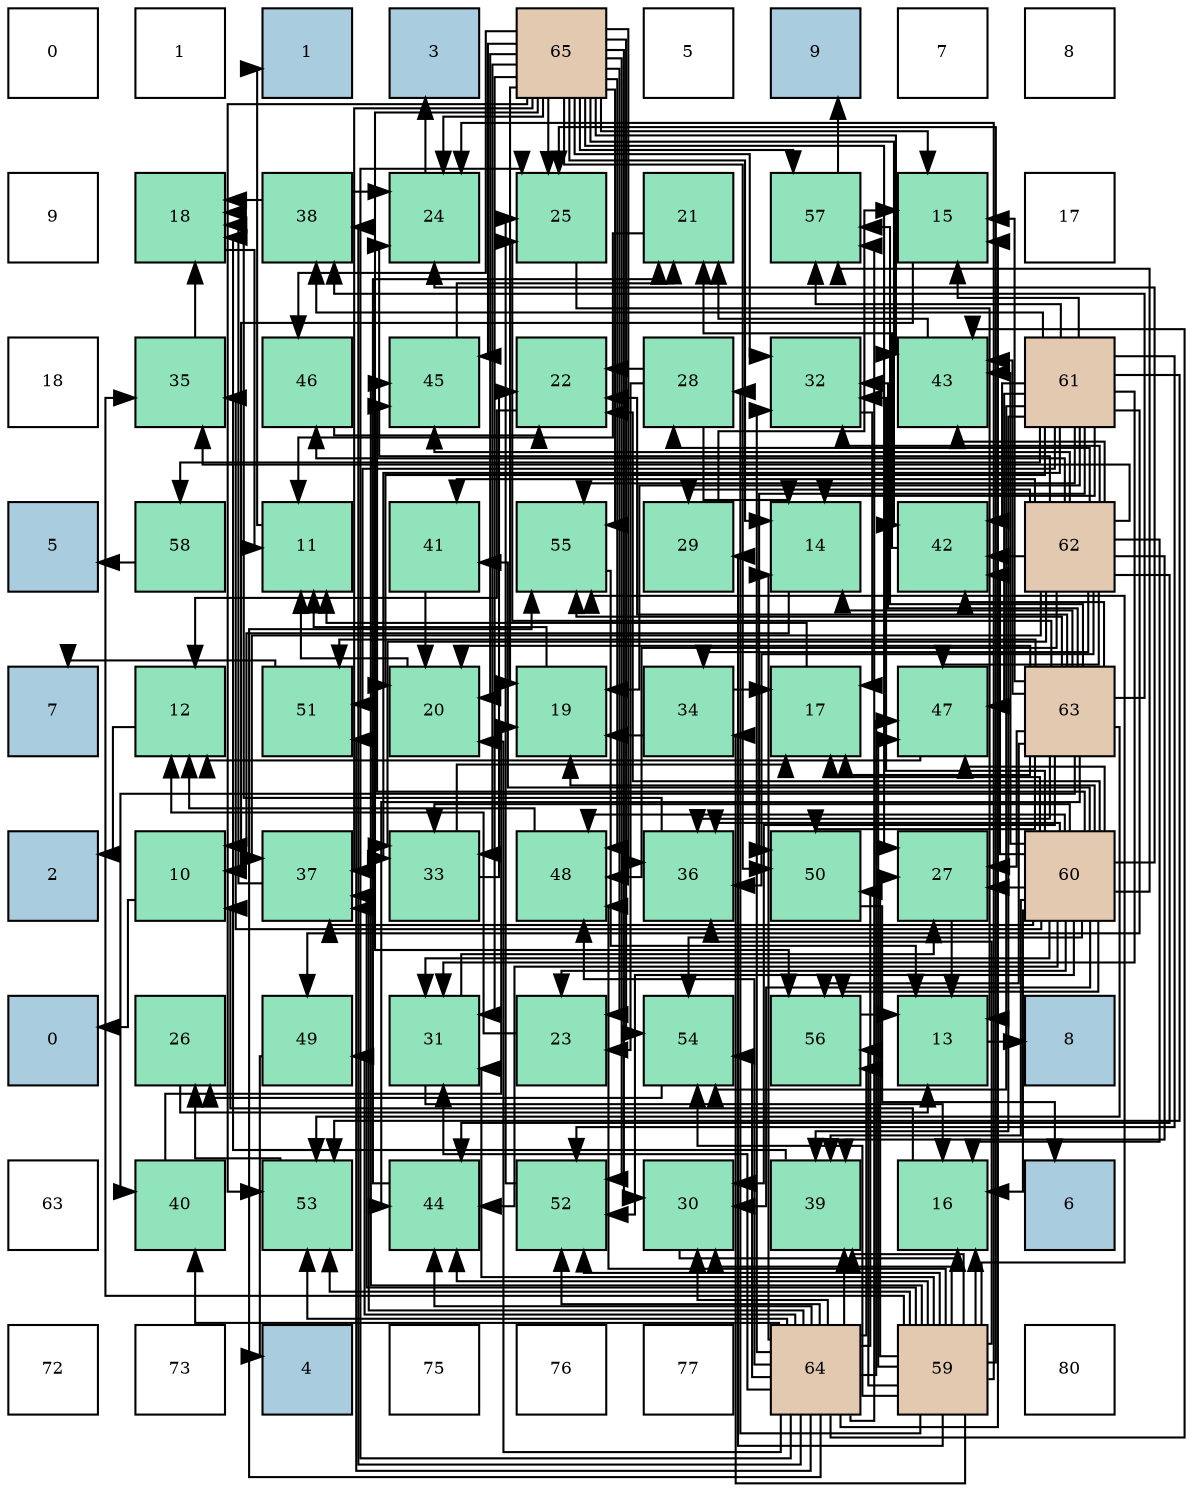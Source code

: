 digraph layout{
 rankdir=TB;
 splines=ortho;
 node [style=filled shape=square fixedsize=true width=0.6];
0[label="0", fontsize=8, fillcolor="#ffffff"];
1[label="1", fontsize=8, fillcolor="#ffffff"];
2[label="1", fontsize=8, fillcolor="#a9ccde"];
3[label="3", fontsize=8, fillcolor="#a9ccde"];
4[label="65", fontsize=8, fillcolor="#e3c9af"];
5[label="5", fontsize=8, fillcolor="#ffffff"];
6[label="9", fontsize=8, fillcolor="#a9ccde"];
7[label="7", fontsize=8, fillcolor="#ffffff"];
8[label="8", fontsize=8, fillcolor="#ffffff"];
9[label="9", fontsize=8, fillcolor="#ffffff"];
10[label="18", fontsize=8, fillcolor="#91e3bb"];
11[label="38", fontsize=8, fillcolor="#91e3bb"];
12[label="24", fontsize=8, fillcolor="#91e3bb"];
13[label="25", fontsize=8, fillcolor="#91e3bb"];
14[label="21", fontsize=8, fillcolor="#91e3bb"];
15[label="57", fontsize=8, fillcolor="#91e3bb"];
16[label="15", fontsize=8, fillcolor="#91e3bb"];
17[label="17", fontsize=8, fillcolor="#ffffff"];
18[label="18", fontsize=8, fillcolor="#ffffff"];
19[label="35", fontsize=8, fillcolor="#91e3bb"];
20[label="46", fontsize=8, fillcolor="#91e3bb"];
21[label="45", fontsize=8, fillcolor="#91e3bb"];
22[label="22", fontsize=8, fillcolor="#91e3bb"];
23[label="28", fontsize=8, fillcolor="#91e3bb"];
24[label="32", fontsize=8, fillcolor="#91e3bb"];
25[label="43", fontsize=8, fillcolor="#91e3bb"];
26[label="61", fontsize=8, fillcolor="#e3c9af"];
27[label="5", fontsize=8, fillcolor="#a9ccde"];
28[label="58", fontsize=8, fillcolor="#91e3bb"];
29[label="11", fontsize=8, fillcolor="#91e3bb"];
30[label="41", fontsize=8, fillcolor="#91e3bb"];
31[label="55", fontsize=8, fillcolor="#91e3bb"];
32[label="29", fontsize=8, fillcolor="#91e3bb"];
33[label="14", fontsize=8, fillcolor="#91e3bb"];
34[label="42", fontsize=8, fillcolor="#91e3bb"];
35[label="62", fontsize=8, fillcolor="#e3c9af"];
36[label="7", fontsize=8, fillcolor="#a9ccde"];
37[label="12", fontsize=8, fillcolor="#91e3bb"];
38[label="51", fontsize=8, fillcolor="#91e3bb"];
39[label="20", fontsize=8, fillcolor="#91e3bb"];
40[label="19", fontsize=8, fillcolor="#91e3bb"];
41[label="34", fontsize=8, fillcolor="#91e3bb"];
42[label="17", fontsize=8, fillcolor="#91e3bb"];
43[label="47", fontsize=8, fillcolor="#91e3bb"];
44[label="63", fontsize=8, fillcolor="#e3c9af"];
45[label="2", fontsize=8, fillcolor="#a9ccde"];
46[label="10", fontsize=8, fillcolor="#91e3bb"];
47[label="37", fontsize=8, fillcolor="#91e3bb"];
48[label="33", fontsize=8, fillcolor="#91e3bb"];
49[label="48", fontsize=8, fillcolor="#91e3bb"];
50[label="36", fontsize=8, fillcolor="#91e3bb"];
51[label="50", fontsize=8, fillcolor="#91e3bb"];
52[label="27", fontsize=8, fillcolor="#91e3bb"];
53[label="60", fontsize=8, fillcolor="#e3c9af"];
54[label="0", fontsize=8, fillcolor="#a9ccde"];
55[label="26", fontsize=8, fillcolor="#91e3bb"];
56[label="49", fontsize=8, fillcolor="#91e3bb"];
57[label="31", fontsize=8, fillcolor="#91e3bb"];
58[label="23", fontsize=8, fillcolor="#91e3bb"];
59[label="54", fontsize=8, fillcolor="#91e3bb"];
60[label="56", fontsize=8, fillcolor="#91e3bb"];
61[label="13", fontsize=8, fillcolor="#91e3bb"];
62[label="8", fontsize=8, fillcolor="#a9ccde"];
63[label="63", fontsize=8, fillcolor="#ffffff"];
64[label="40", fontsize=8, fillcolor="#91e3bb"];
65[label="53", fontsize=8, fillcolor="#91e3bb"];
66[label="44", fontsize=8, fillcolor="#91e3bb"];
67[label="52", fontsize=8, fillcolor="#91e3bb"];
68[label="30", fontsize=8, fillcolor="#91e3bb"];
69[label="39", fontsize=8, fillcolor="#91e3bb"];
70[label="16", fontsize=8, fillcolor="#91e3bb"];
71[label="6", fontsize=8, fillcolor="#a9ccde"];
72[label="72", fontsize=8, fillcolor="#ffffff"];
73[label="73", fontsize=8, fillcolor="#ffffff"];
74[label="4", fontsize=8, fillcolor="#a9ccde"];
75[label="75", fontsize=8, fillcolor="#ffffff"];
76[label="76", fontsize=8, fillcolor="#ffffff"];
77[label="77", fontsize=8, fillcolor="#ffffff"];
78[label="64", fontsize=8, fillcolor="#e3c9af"];
79[label="59", fontsize=8, fillcolor="#e3c9af"];
80[label="80", fontsize=8, fillcolor="#ffffff"];
edge [constraint=false, style=vis];46 -> 54;
29 -> 2;
37 -> 45;
61 -> 62;
33 -> 46;
16 -> 46;
70 -> 46;
42 -> 29;
10 -> 29;
40 -> 29;
39 -> 29;
14 -> 29;
22 -> 37;
58 -> 37;
12 -> 3;
13 -> 61;
55 -> 61;
52 -> 61;
23 -> 33;
23 -> 22;
23 -> 58;
32 -> 16;
68 -> 70;
57 -> 70;
57 -> 52;
24 -> 42;
48 -> 42;
48 -> 22;
41 -> 42;
41 -> 40;
19 -> 10;
50 -> 10;
47 -> 10;
11 -> 10;
11 -> 12;
69 -> 10;
64 -> 40;
30 -> 39;
34 -> 14;
25 -> 14;
66 -> 14;
21 -> 14;
20 -> 22;
43 -> 37;
49 -> 37;
56 -> 74;
51 -> 71;
38 -> 36;
67 -> 13;
65 -> 55;
59 -> 55;
31 -> 61;
60 -> 61;
15 -> 6;
28 -> 27;
79 -> 70;
79 -> 12;
79 -> 13;
79 -> 52;
79 -> 23;
79 -> 32;
79 -> 68;
79 -> 57;
79 -> 41;
79 -> 19;
79 -> 50;
79 -> 47;
79 -> 69;
79 -> 66;
79 -> 21;
79 -> 43;
79 -> 49;
79 -> 67;
79 -> 65;
79 -> 59;
79 -> 31;
79 -> 60;
53 -> 70;
53 -> 42;
53 -> 40;
53 -> 22;
53 -> 58;
53 -> 12;
53 -> 52;
53 -> 68;
53 -> 57;
53 -> 24;
53 -> 48;
53 -> 19;
53 -> 50;
53 -> 47;
53 -> 69;
53 -> 30;
53 -> 34;
53 -> 25;
53 -> 66;
53 -> 21;
53 -> 43;
53 -> 49;
53 -> 67;
53 -> 59;
53 -> 60;
53 -> 15;
26 -> 33;
26 -> 16;
26 -> 40;
26 -> 39;
26 -> 57;
26 -> 48;
26 -> 11;
26 -> 69;
26 -> 34;
26 -> 43;
26 -> 56;
26 -> 51;
26 -> 38;
26 -> 67;
26 -> 65;
26 -> 59;
26 -> 31;
26 -> 15;
26 -> 28;
35 -> 70;
35 -> 12;
35 -> 23;
35 -> 32;
35 -> 24;
35 -> 48;
35 -> 41;
35 -> 19;
35 -> 50;
35 -> 47;
35 -> 69;
35 -> 30;
35 -> 34;
35 -> 25;
35 -> 66;
35 -> 21;
35 -> 20;
35 -> 43;
35 -> 49;
44 -> 33;
44 -> 16;
44 -> 42;
44 -> 39;
44 -> 22;
44 -> 13;
44 -> 52;
44 -> 68;
44 -> 24;
44 -> 50;
44 -> 11;
44 -> 64;
44 -> 34;
44 -> 25;
44 -> 66;
44 -> 51;
44 -> 38;
44 -> 65;
44 -> 31;
44 -> 60;
44 -> 15;
78 -> 33;
78 -> 16;
78 -> 39;
78 -> 13;
78 -> 68;
78 -> 57;
78 -> 24;
78 -> 47;
78 -> 11;
78 -> 69;
78 -> 64;
78 -> 25;
78 -> 66;
78 -> 43;
78 -> 49;
78 -> 56;
78 -> 51;
78 -> 38;
78 -> 67;
78 -> 65;
78 -> 59;
78 -> 31;
78 -> 60;
78 -> 15;
4 -> 33;
4 -> 16;
4 -> 40;
4 -> 39;
4 -> 58;
4 -> 12;
4 -> 13;
4 -> 52;
4 -> 68;
4 -> 57;
4 -> 24;
4 -> 48;
4 -> 50;
4 -> 47;
4 -> 34;
4 -> 25;
4 -> 21;
4 -> 20;
4 -> 49;
4 -> 51;
4 -> 67;
4 -> 65;
4 -> 59;
4 -> 31;
4 -> 60;
4 -> 15;
edge [constraint=true, style=invis];
0 -> 9 -> 18 -> 27 -> 36 -> 45 -> 54 -> 63 -> 72;
1 -> 10 -> 19 -> 28 -> 37 -> 46 -> 55 -> 64 -> 73;
2 -> 11 -> 20 -> 29 -> 38 -> 47 -> 56 -> 65 -> 74;
3 -> 12 -> 21 -> 30 -> 39 -> 48 -> 57 -> 66 -> 75;
4 -> 13 -> 22 -> 31 -> 40 -> 49 -> 58 -> 67 -> 76;
5 -> 14 -> 23 -> 32 -> 41 -> 50 -> 59 -> 68 -> 77;
6 -> 15 -> 24 -> 33 -> 42 -> 51 -> 60 -> 69 -> 78;
7 -> 16 -> 25 -> 34 -> 43 -> 52 -> 61 -> 70 -> 79;
8 -> 17 -> 26 -> 35 -> 44 -> 53 -> 62 -> 71 -> 80;
rank = same {0 -> 1 -> 2 -> 3 -> 4 -> 5 -> 6 -> 7 -> 8};
rank = same {9 -> 10 -> 11 -> 12 -> 13 -> 14 -> 15 -> 16 -> 17};
rank = same {18 -> 19 -> 20 -> 21 -> 22 -> 23 -> 24 -> 25 -> 26};
rank = same {27 -> 28 -> 29 -> 30 -> 31 -> 32 -> 33 -> 34 -> 35};
rank = same {36 -> 37 -> 38 -> 39 -> 40 -> 41 -> 42 -> 43 -> 44};
rank = same {45 -> 46 -> 47 -> 48 -> 49 -> 50 -> 51 -> 52 -> 53};
rank = same {54 -> 55 -> 56 -> 57 -> 58 -> 59 -> 60 -> 61 -> 62};
rank = same {63 -> 64 -> 65 -> 66 -> 67 -> 68 -> 69 -> 70 -> 71};
rank = same {72 -> 73 -> 74 -> 75 -> 76 -> 77 -> 78 -> 79 -> 80};
}